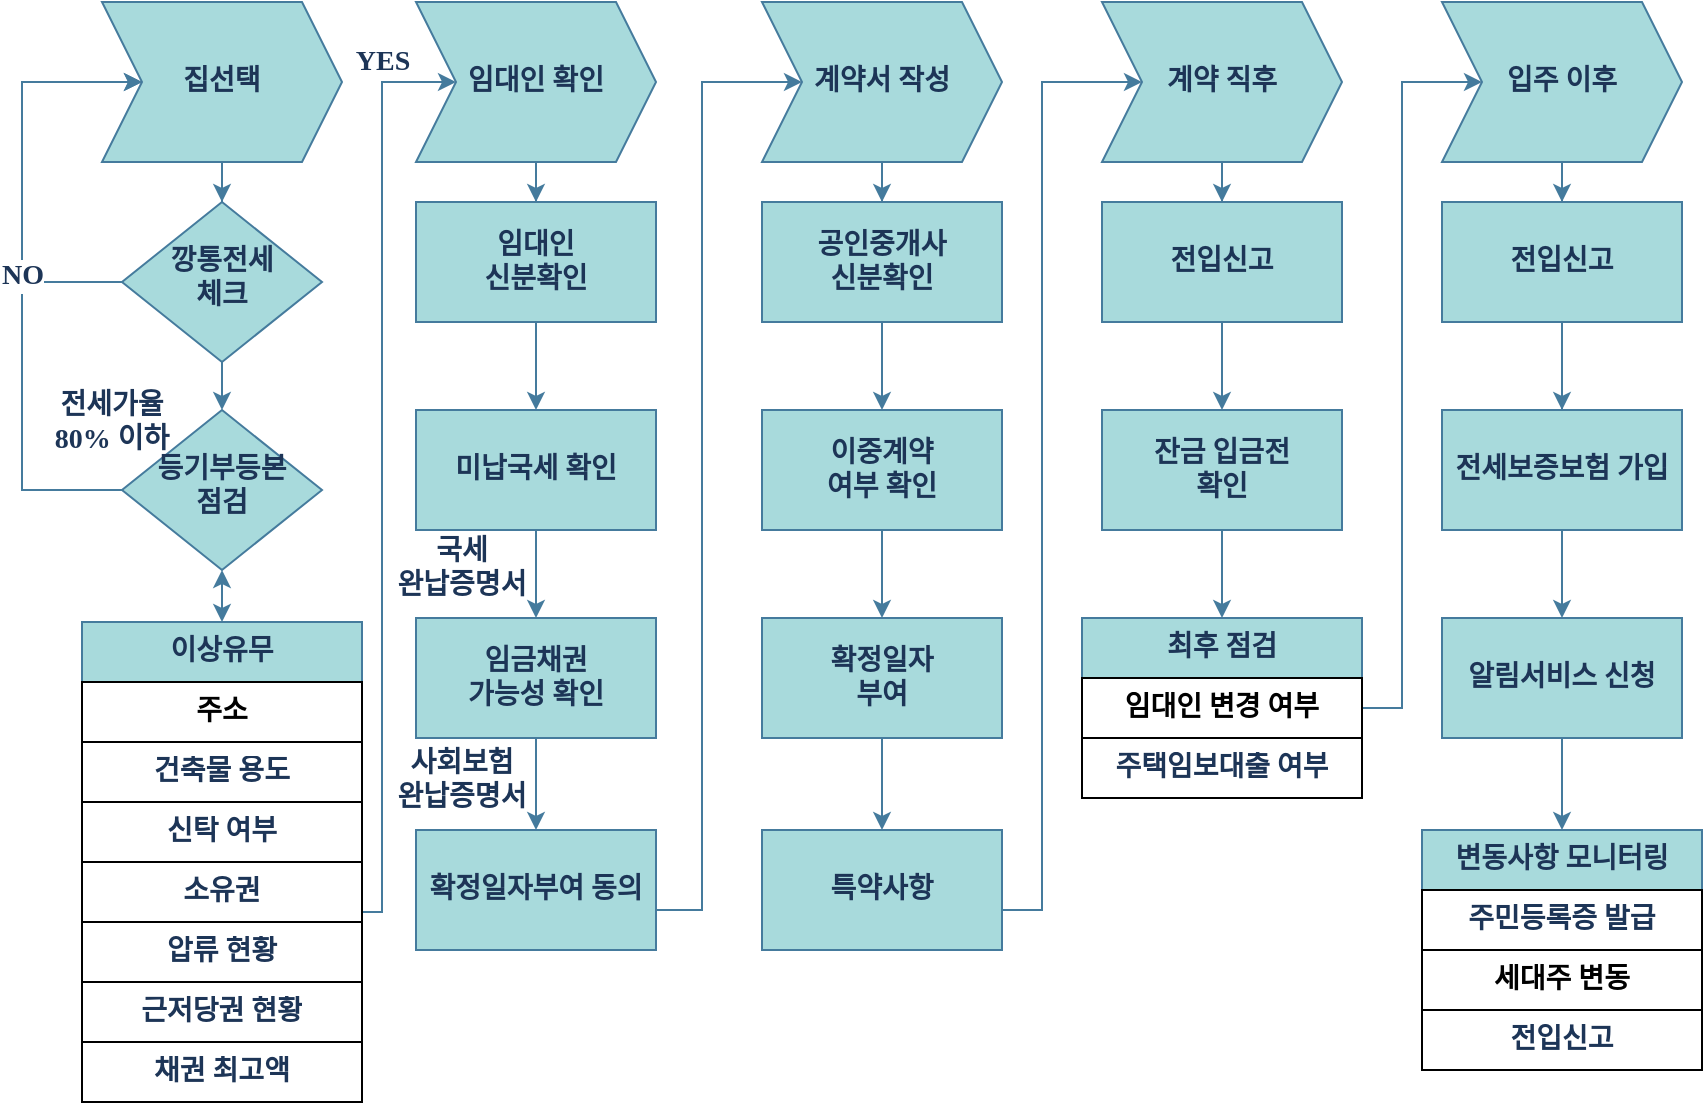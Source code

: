 <mxfile version="21.2.9" type="github">
  <diagram id="C5RBs43oDa-KdzZeNtuy" name="Page-1">
    <mxGraphModel dx="3582" dy="937" grid="1" gridSize="10" guides="1" tooltips="1" connect="1" arrows="1" fold="1" page="1" pageScale="1" pageWidth="827" pageHeight="1169" math="0" shadow="0">
      <root>
        <mxCell id="WIyWlLk6GJQsqaUBKTNV-0" />
        <mxCell id="WIyWlLk6GJQsqaUBKTNV-1" parent="WIyWlLk6GJQsqaUBKTNV-0" />
        <mxCell id="WIyWlLk6GJQsqaUBKTNV-6" value="등기부등본&lt;br&gt;점검" style="rhombus;whiteSpace=wrap;html=1;shadow=0;fontFamily=Gowun Dodum;fontSize=14;align=center;strokeWidth=1;spacing=6;spacingTop=-4;labelBackgroundColor=none;fillColor=#A8DADC;strokeColor=#457B9D;fontColor=#1D3557;fontSource=https%3A%2F%2Ffonts.googleapis.com%2Fcss%3Ffamily%3DGowun%2BDodum;fontStyle=1" parent="WIyWlLk6GJQsqaUBKTNV-1" vertex="1">
          <mxGeometry x="-1320" y="254" width="100" height="80" as="geometry" />
        </mxCell>
        <mxCell id="17zZlKTiA2-mZlrKa-Hx-200" value="YES" style="edgeStyle=orthogonalEdgeStyle;rounded=0;orthogonalLoop=1;jettySize=auto;html=1;entryX=0;entryY=0.5;entryDx=0;entryDy=0;strokeColor=#457B9D;fontFamily=Gowun Dodum;fontSource=https%3A%2F%2Ffonts.googleapis.com%2Fcss%3Ffamily%3DGowun%2BDodum;fontSize=14;fontColor=#1D3557;fillColor=#A8DADC;fontStyle=1" edge="1" parent="WIyWlLk6GJQsqaUBKTNV-1" source="17zZlKTiA2-mZlrKa-Hx-35" target="17zZlKTiA2-mZlrKa-Hx-164">
          <mxGeometry x="0.84" y="10" relative="1" as="geometry">
            <Array as="points">
              <mxPoint x="-1190" y="505" />
              <mxPoint x="-1190" y="90" />
            </Array>
            <mxPoint as="offset" />
          </mxGeometry>
        </mxCell>
        <mxCell id="17zZlKTiA2-mZlrKa-Hx-35" value="이상유무" style="swimlane;fontStyle=1;childLayout=stackLayout;horizontal=1;startSize=30;horizontalStack=0;resizeParent=1;resizeParentMax=0;resizeLast=0;collapsible=1;marginBottom=0;whiteSpace=wrap;html=1;labelBackgroundColor=none;fillColor=#A8DADC;strokeColor=#457B9D;fontColor=#1D3557;fontFamily=Gowun Dodum;fontSource=https%3A%2F%2Ffonts.googleapis.com%2Fcss%3Ffamily%3DGowun%2BDodum;fontSize=14;align=center;" vertex="1" parent="WIyWlLk6GJQsqaUBKTNV-1">
          <mxGeometry x="-1340" y="360" width="140" height="240" as="geometry">
            <mxRectangle x="40" y="340" width="60" height="30" as="alternateBounds" />
          </mxGeometry>
        </mxCell>
        <mxCell id="17zZlKTiA2-mZlrKa-Hx-36" value="주소" style="text;align=center;verticalAlign=middle;spacingLeft=4;spacingRight=4;overflow=hidden;points=[[0,0.5],[1,0.5]];portConstraint=eastwest;rotatable=0;whiteSpace=wrap;html=1;labelBackgroundColor=none;fontFamily=Gowun Dodum;fontSource=https%3A%2F%2Ffonts.googleapis.com%2Fcss%3Ffamily%3DGowun%2BDodum;fontSize=14;fontStyle=1;strokeColor=default;" vertex="1" parent="17zZlKTiA2-mZlrKa-Hx-35">
          <mxGeometry y="30" width="140" height="30" as="geometry" />
        </mxCell>
        <mxCell id="17zZlKTiA2-mZlrKa-Hx-37" value="건축물 용도" style="text;strokeColor=default;fillColor=none;align=center;verticalAlign=middle;spacingLeft=4;spacingRight=4;overflow=hidden;points=[[0,0.5],[1,0.5]];portConstraint=eastwest;rotatable=0;whiteSpace=wrap;html=1;labelBackgroundColor=none;fontColor=#1D3557;fontFamily=Gowun Dodum;fontSource=https%3A%2F%2Ffonts.googleapis.com%2Fcss%3Ffamily%3DGowun%2BDodum;fontSize=14;fontStyle=1" vertex="1" parent="17zZlKTiA2-mZlrKa-Hx-35">
          <mxGeometry y="60" width="140" height="30" as="geometry" />
        </mxCell>
        <mxCell id="17zZlKTiA2-mZlrKa-Hx-124" value="신탁 여부" style="text;strokeColor=default;fillColor=none;align=center;verticalAlign=middle;spacingLeft=4;spacingRight=4;overflow=hidden;points=[[0,0.5],[1,0.5]];portConstraint=eastwest;rotatable=0;whiteSpace=wrap;html=1;labelBackgroundColor=none;fontColor=#1D3557;fontFamily=Gowun Dodum;fontSource=https%3A%2F%2Ffonts.googleapis.com%2Fcss%3Ffamily%3DGowun%2BDodum;fontSize=14;fontStyle=1" vertex="1" parent="17zZlKTiA2-mZlrKa-Hx-35">
          <mxGeometry y="90" width="140" height="30" as="geometry" />
        </mxCell>
        <mxCell id="17zZlKTiA2-mZlrKa-Hx-38" value="소유권" style="text;strokeColor=default;fillColor=none;align=center;verticalAlign=middle;spacingLeft=4;spacingRight=4;overflow=hidden;points=[[0,0.5],[1,0.5]];portConstraint=eastwest;rotatable=0;whiteSpace=wrap;html=1;labelBackgroundColor=none;fontColor=#1D3557;fontFamily=Gowun Dodum;fontSource=https%3A%2F%2Ffonts.googleapis.com%2Fcss%3Ffamily%3DGowun%2BDodum;fontSize=14;fontStyle=1" vertex="1" parent="17zZlKTiA2-mZlrKa-Hx-35">
          <mxGeometry y="120" width="140" height="30" as="geometry" />
        </mxCell>
        <mxCell id="17zZlKTiA2-mZlrKa-Hx-60" value="압류 현황" style="text;strokeColor=default;fillColor=none;align=center;verticalAlign=middle;spacingLeft=4;spacingRight=4;overflow=hidden;points=[[0,0.5],[1,0.5]];portConstraint=eastwest;rotatable=0;whiteSpace=wrap;html=1;labelBackgroundColor=none;fontColor=#1D3557;fontFamily=Gowun Dodum;fontSource=https%3A%2F%2Ffonts.googleapis.com%2Fcss%3Ffamily%3DGowun%2BDodum;fontSize=14;fontStyle=1" vertex="1" parent="17zZlKTiA2-mZlrKa-Hx-35">
          <mxGeometry y="150" width="140" height="30" as="geometry" />
        </mxCell>
        <mxCell id="17zZlKTiA2-mZlrKa-Hx-61" value="근저당권 현황" style="text;strokeColor=default;fillColor=none;align=center;verticalAlign=middle;spacingLeft=4;spacingRight=4;overflow=hidden;points=[[0,0.5],[1,0.5]];portConstraint=eastwest;rotatable=0;whiteSpace=wrap;html=1;labelBackgroundColor=none;fontColor=#1D3557;fontFamily=Gowun Dodum;fontSource=https%3A%2F%2Ffonts.googleapis.com%2Fcss%3Ffamily%3DGowun%2BDodum;fontSize=14;fontStyle=1" vertex="1" parent="17zZlKTiA2-mZlrKa-Hx-35">
          <mxGeometry y="180" width="140" height="30" as="geometry" />
        </mxCell>
        <mxCell id="17zZlKTiA2-mZlrKa-Hx-62" value="채권 최고액" style="text;strokeColor=default;fillColor=none;align=center;verticalAlign=middle;spacingLeft=4;spacingRight=4;overflow=hidden;points=[[0,0.5],[1,0.5]];portConstraint=eastwest;rotatable=0;whiteSpace=wrap;html=1;labelBackgroundColor=none;fontColor=#1D3557;fontFamily=Gowun Dodum;fontSource=https%3A%2F%2Ffonts.googleapis.com%2Fcss%3Ffamily%3DGowun%2BDodum;fontSize=14;fontStyle=1" vertex="1" parent="17zZlKTiA2-mZlrKa-Hx-35">
          <mxGeometry y="210" width="140" height="30" as="geometry" />
        </mxCell>
        <mxCell id="17zZlKTiA2-mZlrKa-Hx-77" value="" style="endArrow=classic;startArrow=classic;html=1;rounded=0;strokeColor=#457B9D;fontFamily=Gowun Dodum;fontSource=https%3A%2F%2Ffonts.googleapis.com%2Fcss%3Ffamily%3DGowun%2BDodum;fontSize=14;fontColor=#1D3557;fillColor=#A8DADC;entryX=0.5;entryY=1;entryDx=0;entryDy=0;exitX=0.5;exitY=0;exitDx=0;exitDy=0;" edge="1" parent="WIyWlLk6GJQsqaUBKTNV-1" source="17zZlKTiA2-mZlrKa-Hx-35" target="WIyWlLk6GJQsqaUBKTNV-6">
          <mxGeometry width="50" height="50" relative="1" as="geometry">
            <mxPoint x="-1390" y="340" as="sourcePoint" />
            <mxPoint x="-1340" y="290" as="targetPoint" />
          </mxGeometry>
        </mxCell>
        <mxCell id="17zZlKTiA2-mZlrKa-Hx-80" value="전세가율 80% 이하" style="text;html=1;strokeColor=none;fillColor=none;align=center;verticalAlign=middle;whiteSpace=wrap;rounded=0;fontSize=14;fontFamily=Gowun Dodum;fontColor=#1D3557;fontStyle=1" vertex="1" parent="WIyWlLk6GJQsqaUBKTNV-1">
          <mxGeometry x="-1360" y="245" width="70" height="30" as="geometry" />
        </mxCell>
        <mxCell id="17zZlKTiA2-mZlrKa-Hx-199" style="edgeStyle=orthogonalEdgeStyle;rounded=0;orthogonalLoop=1;jettySize=auto;html=1;entryX=0;entryY=0.5;entryDx=0;entryDy=0;strokeColor=#457B9D;fontFamily=Gowun Dodum;fontSource=https%3A%2F%2Ffonts.googleapis.com%2Fcss%3Ffamily%3DGowun%2BDodum;fontSize=14;fontColor=#1D3557;fillColor=#A8DADC;" edge="1" parent="WIyWlLk6GJQsqaUBKTNV-1" source="17zZlKTiA2-mZlrKa-Hx-92" target="17zZlKTiA2-mZlrKa-Hx-165">
          <mxGeometry relative="1" as="geometry">
            <Array as="points">
              <mxPoint x="-1030" y="504" />
              <mxPoint x="-1030" y="90" />
            </Array>
          </mxGeometry>
        </mxCell>
        <mxCell id="17zZlKTiA2-mZlrKa-Hx-92" value="&lt;b&gt;확정일자부여 동의&lt;br&gt;&lt;/b&gt;" style="rounded=0;whiteSpace=wrap;html=1;shadow=0;labelBackgroundColor=none;strokeColor=#457B9D;strokeWidth=1;fontFamily=Gowun Dodum;fontSource=https%3A%2F%2Ffonts.googleapis.com%2Fcss%3Ffamily%3DGowun%2BDodum;fontSize=14;fontColor=#1D3557;fillColor=#A8DADC;" vertex="1" parent="WIyWlLk6GJQsqaUBKTNV-1">
          <mxGeometry x="-1173" y="464" width="120" height="60" as="geometry" />
        </mxCell>
        <mxCell id="17zZlKTiA2-mZlrKa-Hx-101" value="국세&lt;br&gt;완납증명서" style="text;html=1;strokeColor=none;fillColor=none;align=center;verticalAlign=middle;whiteSpace=wrap;rounded=0;fontSize=14;fontFamily=Gowun Dodum;fontColor=#1D3557;fontStyle=1" vertex="1" parent="WIyWlLk6GJQsqaUBKTNV-1">
          <mxGeometry x="-1185" y="318" width="70" height="30" as="geometry" />
        </mxCell>
        <mxCell id="17zZlKTiA2-mZlrKa-Hx-102" value="사회보험&lt;br&gt;완납증명서" style="text;html=1;strokeColor=none;fillColor=none;align=center;verticalAlign=middle;whiteSpace=wrap;rounded=0;fontSize=14;fontFamily=Gowun Dodum;fontColor=#1D3557;fontStyle=1" vertex="1" parent="WIyWlLk6GJQsqaUBKTNV-1">
          <mxGeometry x="-1185" y="424" width="70" height="30" as="geometry" />
        </mxCell>
        <mxCell id="17zZlKTiA2-mZlrKa-Hx-202" style="edgeStyle=orthogonalEdgeStyle;rounded=0;orthogonalLoop=1;jettySize=auto;html=1;entryX=0;entryY=0.5;entryDx=0;entryDy=0;strokeColor=#457B9D;fontFamily=Gowun Dodum;fontSource=https%3A%2F%2Ffonts.googleapis.com%2Fcss%3Ffamily%3DGowun%2BDodum;fontSize=14;fontColor=#1D3557;fillColor=#A8DADC;" edge="1" parent="WIyWlLk6GJQsqaUBKTNV-1" source="17zZlKTiA2-mZlrKa-Hx-76" target="17zZlKTiA2-mZlrKa-Hx-168">
          <mxGeometry relative="1" as="geometry">
            <Array as="points">
              <mxPoint x="-1370" y="190" />
              <mxPoint x="-1370" y="90" />
            </Array>
          </mxGeometry>
        </mxCell>
        <mxCell id="17zZlKTiA2-mZlrKa-Hx-203" style="edgeStyle=orthogonalEdgeStyle;rounded=0;orthogonalLoop=1;jettySize=auto;html=1;entryX=0.5;entryY=0;entryDx=0;entryDy=0;strokeColor=#457B9D;fontFamily=Gowun Dodum;fontSource=https%3A%2F%2Ffonts.googleapis.com%2Fcss%3Ffamily%3DGowun%2BDodum;fontSize=14;fontColor=#1D3557;fillColor=#A8DADC;" edge="1" parent="WIyWlLk6GJQsqaUBKTNV-1" source="17zZlKTiA2-mZlrKa-Hx-76" target="WIyWlLk6GJQsqaUBKTNV-6">
          <mxGeometry relative="1" as="geometry" />
        </mxCell>
        <mxCell id="17zZlKTiA2-mZlrKa-Hx-76" value="깡통전세&lt;br&gt;체크" style="rhombus;whiteSpace=wrap;html=1;shadow=0;fontFamily=Gowun Dodum;fontSize=14;align=center;strokeWidth=1;spacing=6;spacingTop=-4;labelBackgroundColor=none;fillColor=#A8DADC;strokeColor=#457B9D;fontColor=#1D3557;fontSource=https%3A%2F%2Ffonts.googleapis.com%2Fcss%3Ffamily%3DGowun%2BDodum;fontStyle=1" vertex="1" parent="WIyWlLk6GJQsqaUBKTNV-1">
          <mxGeometry x="-1320" y="150" width="100" height="80" as="geometry" />
        </mxCell>
        <mxCell id="17zZlKTiA2-mZlrKa-Hx-197" style="edgeStyle=orthogonalEdgeStyle;rounded=0;orthogonalLoop=1;jettySize=auto;html=1;entryX=0;entryY=0.5;entryDx=0;entryDy=0;strokeColor=#457B9D;fontFamily=Gowun Dodum;fontSource=https%3A%2F%2Ffonts.googleapis.com%2Fcss%3Ffamily%3DGowun%2BDodum;fontSize=14;fontColor=#1D3557;fillColor=#A8DADC;exitX=1;exitY=0.5;exitDx=0;exitDy=0;" edge="1" parent="WIyWlLk6GJQsqaUBKTNV-1" source="17zZlKTiA2-mZlrKa-Hx-126" target="17zZlKTiA2-mZlrKa-Hx-167">
          <mxGeometry relative="1" as="geometry">
            <mxPoint x="-690" y="379" as="sourcePoint" />
            <Array as="points">
              <mxPoint x="-680" y="403" />
              <mxPoint x="-680" y="90" />
            </Array>
          </mxGeometry>
        </mxCell>
        <mxCell id="17zZlKTiA2-mZlrKa-Hx-125" value="최후 점검" style="swimlane;fontStyle=1;childLayout=stackLayout;horizontal=1;startSize=30;horizontalStack=0;resizeParent=1;resizeParentMax=0;resizeLast=0;collapsible=1;marginBottom=0;whiteSpace=wrap;html=1;labelBackgroundColor=none;fillColor=#A8DADC;strokeColor=#457B9D;fontColor=#1D3557;fontFamily=Gowun Dodum;fontSource=https%3A%2F%2Ffonts.googleapis.com%2Fcss%3Ffamily%3DGowun%2BDodum;fontSize=14;align=center;" vertex="1" parent="WIyWlLk6GJQsqaUBKTNV-1">
          <mxGeometry x="-840" y="358" width="140" height="90" as="geometry">
            <mxRectangle x="40" y="340" width="60" height="30" as="alternateBounds" />
          </mxGeometry>
        </mxCell>
        <mxCell id="17zZlKTiA2-mZlrKa-Hx-126" value="임대인 변경 여부" style="text;align=center;verticalAlign=middle;spacingLeft=4;spacingRight=4;overflow=hidden;points=[[0,0.5],[1,0.5]];portConstraint=eastwest;rotatable=0;whiteSpace=wrap;html=1;labelBackgroundColor=none;fontFamily=Gowun Dodum;fontSource=https%3A%2F%2Ffonts.googleapis.com%2Fcss%3Ffamily%3DGowun%2BDodum;fontSize=14;fontStyle=1;strokeColor=default;" vertex="1" parent="17zZlKTiA2-mZlrKa-Hx-125">
          <mxGeometry y="30" width="140" height="30" as="geometry" />
        </mxCell>
        <mxCell id="17zZlKTiA2-mZlrKa-Hx-127" value="주택임보대출 여부" style="text;strokeColor=default;fillColor=none;align=center;verticalAlign=middle;spacingLeft=4;spacingRight=4;overflow=hidden;points=[[0,0.5],[1,0.5]];portConstraint=eastwest;rotatable=0;whiteSpace=wrap;html=1;labelBackgroundColor=none;fontColor=#1D3557;fontFamily=Gowun Dodum;fontSource=https%3A%2F%2Ffonts.googleapis.com%2Fcss%3Ffamily%3DGowun%2BDodum;fontSize=14;fontStyle=1" vertex="1" parent="17zZlKTiA2-mZlrKa-Hx-125">
          <mxGeometry y="60" width="140" height="30" as="geometry" />
        </mxCell>
        <mxCell id="17zZlKTiA2-mZlrKa-Hx-195" style="edgeStyle=orthogonalEdgeStyle;rounded=0;orthogonalLoop=1;jettySize=auto;html=1;entryX=0.5;entryY=0;entryDx=0;entryDy=0;strokeColor=#457B9D;fontFamily=Gowun Dodum;fontSource=https%3A%2F%2Ffonts.googleapis.com%2Fcss%3Ffamily%3DGowun%2BDodum;fontSize=14;fontColor=#1D3557;fillColor=#A8DADC;" edge="1" parent="WIyWlLk6GJQsqaUBKTNV-1">
          <mxGeometry relative="1" as="geometry">
            <mxPoint x="-600" y="220" as="sourcePoint" />
            <mxPoint x="-600" y="275" as="targetPoint" />
          </mxGeometry>
        </mxCell>
        <mxCell id="17zZlKTiA2-mZlrKa-Hx-196" value="" style="edgeStyle=orthogonalEdgeStyle;rounded=0;orthogonalLoop=1;jettySize=auto;html=1;strokeColor=#457B9D;fontFamily=Gowun Dodum;fontSource=https%3A%2F%2Ffonts.googleapis.com%2Fcss%3Ffamily%3DGowun%2BDodum;fontSize=14;fontColor=#1D3557;fillColor=#A8DADC;" edge="1" parent="WIyWlLk6GJQsqaUBKTNV-1" source="17zZlKTiA2-mZlrKa-Hx-149" target="17zZlKTiA2-mZlrKa-Hx-150">
          <mxGeometry relative="1" as="geometry" />
        </mxCell>
        <mxCell id="17zZlKTiA2-mZlrKa-Hx-149" value="&lt;b&gt;전입신고&lt;/b&gt;" style="rounded=0;whiteSpace=wrap;html=1;shadow=0;labelBackgroundColor=none;strokeColor=#457B9D;strokeWidth=1;fontFamily=Gowun Dodum;fontSource=https%3A%2F%2Ffonts.googleapis.com%2Fcss%3Ffamily%3DGowun%2BDodum;fontSize=14;fontColor=#1D3557;fillColor=#A8DADC;" vertex="1" parent="WIyWlLk6GJQsqaUBKTNV-1">
          <mxGeometry x="-660" y="150" width="120" height="60" as="geometry" />
        </mxCell>
        <mxCell id="17zZlKTiA2-mZlrKa-Hx-193" value="" style="edgeStyle=orthogonalEdgeStyle;rounded=0;orthogonalLoop=1;jettySize=auto;html=1;strokeColor=#457B9D;fontFamily=Gowun Dodum;fontSource=https%3A%2F%2Ffonts.googleapis.com%2Fcss%3Ffamily%3DGowun%2BDodum;fontSize=14;fontColor=#1D3557;fillColor=#A8DADC;" edge="1" parent="WIyWlLk6GJQsqaUBKTNV-1" source="17zZlKTiA2-mZlrKa-Hx-150" target="17zZlKTiA2-mZlrKa-Hx-157">
          <mxGeometry relative="1" as="geometry" />
        </mxCell>
        <mxCell id="17zZlKTiA2-mZlrKa-Hx-150" value="&lt;b&gt;전세보증보험 가입&lt;/b&gt;" style="rounded=0;whiteSpace=wrap;html=1;shadow=0;labelBackgroundColor=none;strokeColor=#457B9D;strokeWidth=1;fontFamily=Gowun Dodum;fontSource=https%3A%2F%2Ffonts.googleapis.com%2Fcss%3Ffamily%3DGowun%2BDodum;fontSize=14;fontColor=#1D3557;fillColor=#A8DADC;" vertex="1" parent="WIyWlLk6GJQsqaUBKTNV-1">
          <mxGeometry x="-660" y="254" width="120" height="60" as="geometry" />
        </mxCell>
        <mxCell id="17zZlKTiA2-mZlrKa-Hx-154" value="변동사항 모니터링" style="swimlane;fontStyle=1;childLayout=stackLayout;horizontal=1;startSize=30;horizontalStack=0;resizeParent=1;resizeParentMax=0;resizeLast=0;collapsible=1;marginBottom=0;whiteSpace=wrap;html=1;labelBackgroundColor=none;fillColor=#A8DADC;strokeColor=#457B9D;fontColor=#1D3557;fontFamily=Gowun Dodum;fontSource=https%3A%2F%2Ffonts.googleapis.com%2Fcss%3Ffamily%3DGowun%2BDodum;fontSize=14;align=center;" vertex="1" parent="WIyWlLk6GJQsqaUBKTNV-1">
          <mxGeometry x="-670" y="464" width="140" height="120" as="geometry">
            <mxRectangle x="40" y="340" width="60" height="30" as="alternateBounds" />
          </mxGeometry>
        </mxCell>
        <mxCell id="17zZlKTiA2-mZlrKa-Hx-156" value="주민등록증 발급" style="text;strokeColor=default;fillColor=none;align=center;verticalAlign=middle;spacingLeft=4;spacingRight=4;overflow=hidden;points=[[0,0.5],[1,0.5]];portConstraint=eastwest;rotatable=0;whiteSpace=wrap;html=1;labelBackgroundColor=none;fontColor=#1D3557;fontFamily=Gowun Dodum;fontSource=https%3A%2F%2Ffonts.googleapis.com%2Fcss%3Ffamily%3DGowun%2BDodum;fontSize=14;fontStyle=1" vertex="1" parent="17zZlKTiA2-mZlrKa-Hx-154">
          <mxGeometry y="30" width="140" height="30" as="geometry" />
        </mxCell>
        <mxCell id="17zZlKTiA2-mZlrKa-Hx-155" value="세대주 변동" style="text;align=center;verticalAlign=middle;spacingLeft=4;spacingRight=4;overflow=hidden;points=[[0,0.5],[1,0.5]];portConstraint=eastwest;rotatable=0;whiteSpace=wrap;html=1;labelBackgroundColor=none;fontFamily=Gowun Dodum;fontSource=https%3A%2F%2Ffonts.googleapis.com%2Fcss%3Ffamily%3DGowun%2BDodum;fontSize=14;fontStyle=1;strokeColor=default;" vertex="1" parent="17zZlKTiA2-mZlrKa-Hx-154">
          <mxGeometry y="60" width="140" height="30" as="geometry" />
        </mxCell>
        <mxCell id="17zZlKTiA2-mZlrKa-Hx-160" value="전입신고" style="text;strokeColor=default;fillColor=none;align=center;verticalAlign=middle;spacingLeft=4;spacingRight=4;overflow=hidden;points=[[0,0.5],[1,0.5]];portConstraint=eastwest;rotatable=0;whiteSpace=wrap;html=1;labelBackgroundColor=none;fontColor=#1D3557;fontFamily=Gowun Dodum;fontSource=https%3A%2F%2Ffonts.googleapis.com%2Fcss%3Ffamily%3DGowun%2BDodum;fontSize=14;fontStyle=1" vertex="1" parent="17zZlKTiA2-mZlrKa-Hx-154">
          <mxGeometry y="90" width="140" height="30" as="geometry" />
        </mxCell>
        <mxCell id="17zZlKTiA2-mZlrKa-Hx-159" style="edgeStyle=orthogonalEdgeStyle;rounded=0;orthogonalLoop=1;jettySize=auto;html=1;entryX=0.5;entryY=0;entryDx=0;entryDy=0;strokeColor=#457B9D;fontFamily=Gowun Dodum;fontSource=https%3A%2F%2Ffonts.googleapis.com%2Fcss%3Ffamily%3DGowun%2BDodum;fontSize=14;fontColor=#1D3557;fillColor=#A8DADC;" edge="1" parent="WIyWlLk6GJQsqaUBKTNV-1" source="17zZlKTiA2-mZlrKa-Hx-157" target="17zZlKTiA2-mZlrKa-Hx-154">
          <mxGeometry relative="1" as="geometry" />
        </mxCell>
        <mxCell id="17zZlKTiA2-mZlrKa-Hx-157" value="&lt;b&gt;알림서비스 신청&lt;/b&gt;" style="rounded=0;whiteSpace=wrap;html=1;shadow=0;labelBackgroundColor=none;strokeColor=#457B9D;strokeWidth=1;fontFamily=Gowun Dodum;fontSource=https%3A%2F%2Ffonts.googleapis.com%2Fcss%3Ffamily%3DGowun%2BDodum;fontSize=14;fontColor=#1D3557;fillColor=#A8DADC;" vertex="1" parent="WIyWlLk6GJQsqaUBKTNV-1">
          <mxGeometry x="-660" y="358" width="120" height="60" as="geometry" />
        </mxCell>
        <mxCell id="17zZlKTiA2-mZlrKa-Hx-182" style="edgeStyle=orthogonalEdgeStyle;rounded=0;orthogonalLoop=1;jettySize=auto;html=1;entryX=0.5;entryY=0;entryDx=0;entryDy=0;strokeColor=#457B9D;fontFamily=Gowun Dodum;fontSource=https%3A%2F%2Ffonts.googleapis.com%2Fcss%3Ffamily%3DGowun%2BDodum;fontSize=14;fontColor=#1D3557;fillColor=#A8DADC;" edge="1" parent="WIyWlLk6GJQsqaUBKTNV-1" source="17zZlKTiA2-mZlrKa-Hx-164" target="17zZlKTiA2-mZlrKa-Hx-176">
          <mxGeometry relative="1" as="geometry" />
        </mxCell>
        <mxCell id="17zZlKTiA2-mZlrKa-Hx-164" value="&lt;b&gt;임대인 확인&lt;/b&gt;" style="shape=step;perimeter=stepPerimeter;whiteSpace=wrap;html=1;fixedSize=1;shadow=0;labelBackgroundColor=none;strokeColor=#457B9D;strokeWidth=1;fontFamily=Gowun Dodum;fontSource=https%3A%2F%2Ffonts.googleapis.com%2Fcss%3Ffamily%3DGowun%2BDodum;fontSize=14;fontColor=#1D3557;fillColor=#A8DADC;" vertex="1" parent="WIyWlLk6GJQsqaUBKTNV-1">
          <mxGeometry x="-1173" y="50" width="120" height="80" as="geometry" />
        </mxCell>
        <mxCell id="17zZlKTiA2-mZlrKa-Hx-189" style="edgeStyle=orthogonalEdgeStyle;rounded=0;orthogonalLoop=1;jettySize=auto;html=1;strokeColor=#457B9D;fontFamily=Gowun Dodum;fontSource=https%3A%2F%2Ffonts.googleapis.com%2Fcss%3Ffamily%3DGowun%2BDodum;fontSize=14;fontColor=#1D3557;fillColor=#A8DADC;" edge="1" parent="WIyWlLk6GJQsqaUBKTNV-1" source="17zZlKTiA2-mZlrKa-Hx-165" target="17zZlKTiA2-mZlrKa-Hx-177">
          <mxGeometry relative="1" as="geometry" />
        </mxCell>
        <mxCell id="17zZlKTiA2-mZlrKa-Hx-165" value="&lt;b&gt;계약서 작성&lt;/b&gt;" style="shape=step;perimeter=stepPerimeter;whiteSpace=wrap;html=1;fixedSize=1;shadow=0;labelBackgroundColor=none;strokeColor=#457B9D;strokeWidth=1;fontFamily=Gowun Dodum;fontSource=https%3A%2F%2Ffonts.googleapis.com%2Fcss%3Ffamily%3DGowun%2BDodum;fontSize=14;fontColor=#1D3557;fillColor=#A8DADC;" vertex="1" parent="WIyWlLk6GJQsqaUBKTNV-1">
          <mxGeometry x="-1000" y="50" width="120" height="80" as="geometry" />
        </mxCell>
        <mxCell id="17zZlKTiA2-mZlrKa-Hx-186" style="edgeStyle=orthogonalEdgeStyle;rounded=0;orthogonalLoop=1;jettySize=auto;html=1;entryX=0.5;entryY=0;entryDx=0;entryDy=0;strokeColor=#457B9D;fontFamily=Gowun Dodum;fontSource=https%3A%2F%2Ffonts.googleapis.com%2Fcss%3Ffamily%3DGowun%2BDodum;fontSize=14;fontColor=#1D3557;fillColor=#A8DADC;" edge="1" parent="WIyWlLk6GJQsqaUBKTNV-1" source="17zZlKTiA2-mZlrKa-Hx-166" target="17zZlKTiA2-mZlrKa-Hx-171">
          <mxGeometry relative="1" as="geometry" />
        </mxCell>
        <mxCell id="17zZlKTiA2-mZlrKa-Hx-166" value="&lt;b&gt;계약 직후&lt;/b&gt;" style="shape=step;perimeter=stepPerimeter;whiteSpace=wrap;html=1;fixedSize=1;shadow=0;labelBackgroundColor=none;strokeColor=#457B9D;strokeWidth=1;fontFamily=Gowun Dodum;fontSource=https%3A%2F%2Ffonts.googleapis.com%2Fcss%3Ffamily%3DGowun%2BDodum;fontSize=14;fontColor=#1D3557;fillColor=#A8DADC;" vertex="1" parent="WIyWlLk6GJQsqaUBKTNV-1">
          <mxGeometry x="-830" y="50" width="120" height="80" as="geometry" />
        </mxCell>
        <mxCell id="17zZlKTiA2-mZlrKa-Hx-194" style="edgeStyle=orthogonalEdgeStyle;rounded=0;orthogonalLoop=1;jettySize=auto;html=1;entryX=0.5;entryY=0;entryDx=0;entryDy=0;strokeColor=#457B9D;fontFamily=Gowun Dodum;fontSource=https%3A%2F%2Ffonts.googleapis.com%2Fcss%3Ffamily%3DGowun%2BDodum;fontSize=14;fontColor=#1D3557;fillColor=#A8DADC;" edge="1" parent="WIyWlLk6GJQsqaUBKTNV-1" source="17zZlKTiA2-mZlrKa-Hx-167" target="17zZlKTiA2-mZlrKa-Hx-149">
          <mxGeometry relative="1" as="geometry" />
        </mxCell>
        <mxCell id="17zZlKTiA2-mZlrKa-Hx-167" value="&lt;b&gt;입주 이후&lt;/b&gt;" style="shape=step;perimeter=stepPerimeter;whiteSpace=wrap;html=1;fixedSize=1;shadow=0;labelBackgroundColor=none;strokeColor=#457B9D;strokeWidth=1;fontFamily=Gowun Dodum;fontSource=https%3A%2F%2Ffonts.googleapis.com%2Fcss%3Ffamily%3DGowun%2BDodum;fontSize=14;fontColor=#1D3557;fillColor=#A8DADC;" vertex="1" parent="WIyWlLk6GJQsqaUBKTNV-1">
          <mxGeometry x="-660" y="50" width="120" height="80" as="geometry" />
        </mxCell>
        <mxCell id="17zZlKTiA2-mZlrKa-Hx-180" value="" style="edgeStyle=orthogonalEdgeStyle;rounded=0;orthogonalLoop=1;jettySize=auto;html=1;entryX=0.5;entryY=0;entryDx=0;entryDy=0;strokeColor=#457B9D;fontFamily=Gowun Dodum;fontSource=https%3A%2F%2Ffonts.googleapis.com%2Fcss%3Ffamily%3DGowun%2BDodum;fontSize=14;fontColor=#1D3557;fillColor=#A8DADC;" edge="1" parent="WIyWlLk6GJQsqaUBKTNV-1" source="17zZlKTiA2-mZlrKa-Hx-168" target="17zZlKTiA2-mZlrKa-Hx-76">
          <mxGeometry y="20" relative="1" as="geometry">
            <mxPoint as="offset" />
          </mxGeometry>
        </mxCell>
        <mxCell id="17zZlKTiA2-mZlrKa-Hx-168" value="&lt;b&gt;집선택&lt;/b&gt;" style="shape=step;perimeter=stepPerimeter;whiteSpace=wrap;html=1;fixedSize=1;shadow=0;labelBackgroundColor=none;strokeColor=#457B9D;strokeWidth=1;fontFamily=Gowun Dodum;fontSource=https%3A%2F%2Ffonts.googleapis.com%2Fcss%3Ffamily%3DGowun%2BDodum;fontSize=14;fontColor=#1D3557;fillColor=#A8DADC;" vertex="1" parent="WIyWlLk6GJQsqaUBKTNV-1">
          <mxGeometry x="-1330" y="50" width="120" height="80" as="geometry" />
        </mxCell>
        <mxCell id="17zZlKTiA2-mZlrKa-Hx-191" style="edgeStyle=orthogonalEdgeStyle;rounded=0;orthogonalLoop=1;jettySize=auto;html=1;entryX=0.5;entryY=0;entryDx=0;entryDy=0;strokeColor=#457B9D;fontFamily=Gowun Dodum;fontSource=https%3A%2F%2Ffonts.googleapis.com%2Fcss%3Ffamily%3DGowun%2BDodum;fontSize=14;fontColor=#1D3557;fillColor=#A8DADC;" edge="1" parent="WIyWlLk6GJQsqaUBKTNV-1" source="17zZlKTiA2-mZlrKa-Hx-169" target="17zZlKTiA2-mZlrKa-Hx-172">
          <mxGeometry relative="1" as="geometry" />
        </mxCell>
        <mxCell id="17zZlKTiA2-mZlrKa-Hx-169" value="&lt;b&gt;이중계약&lt;br&gt;여부 확인&lt;br&gt;&lt;/b&gt;" style="rounded=0;whiteSpace=wrap;html=1;shadow=0;labelBackgroundColor=none;strokeColor=#457B9D;strokeWidth=1;fontFamily=Gowun Dodum;fontSource=https%3A%2F%2Ffonts.googleapis.com%2Fcss%3Ffamily%3DGowun%2BDodum;fontSize=14;fontColor=#1D3557;fillColor=#A8DADC;" vertex="1" parent="WIyWlLk6GJQsqaUBKTNV-1">
          <mxGeometry x="-1000" y="254" width="120" height="60" as="geometry" />
        </mxCell>
        <mxCell id="17zZlKTiA2-mZlrKa-Hx-188" style="edgeStyle=orthogonalEdgeStyle;rounded=0;orthogonalLoop=1;jettySize=auto;html=1;entryX=0.5;entryY=0;entryDx=0;entryDy=0;strokeColor=#457B9D;fontFamily=Gowun Dodum;fontSource=https%3A%2F%2Ffonts.googleapis.com%2Fcss%3Ffamily%3DGowun%2BDodum;fontSize=14;fontColor=#1D3557;fillColor=#A8DADC;" edge="1" parent="WIyWlLk6GJQsqaUBKTNV-1" source="17zZlKTiA2-mZlrKa-Hx-170" target="17zZlKTiA2-mZlrKa-Hx-125">
          <mxGeometry relative="1" as="geometry" />
        </mxCell>
        <mxCell id="17zZlKTiA2-mZlrKa-Hx-170" value="&lt;b&gt;잔금 입금전&lt;br&gt;확인&lt;br&gt;&lt;/b&gt;" style="rounded=0;whiteSpace=wrap;html=1;shadow=0;labelBackgroundColor=none;strokeColor=#457B9D;strokeWidth=1;fontFamily=Gowun Dodum;fontSource=https%3A%2F%2Ffonts.googleapis.com%2Fcss%3Ffamily%3DGowun%2BDodum;fontSize=14;fontColor=#1D3557;fillColor=#A8DADC;" vertex="1" parent="WIyWlLk6GJQsqaUBKTNV-1">
          <mxGeometry x="-830" y="254" width="120" height="60" as="geometry" />
        </mxCell>
        <mxCell id="17zZlKTiA2-mZlrKa-Hx-187" style="edgeStyle=orthogonalEdgeStyle;rounded=0;orthogonalLoop=1;jettySize=auto;html=1;entryX=0.5;entryY=0;entryDx=0;entryDy=0;strokeColor=#457B9D;fontFamily=Gowun Dodum;fontSource=https%3A%2F%2Ffonts.googleapis.com%2Fcss%3Ffamily%3DGowun%2BDodum;fontSize=14;fontColor=#1D3557;fillColor=#A8DADC;" edge="1" parent="WIyWlLk6GJQsqaUBKTNV-1" source="17zZlKTiA2-mZlrKa-Hx-171" target="17zZlKTiA2-mZlrKa-Hx-170">
          <mxGeometry relative="1" as="geometry" />
        </mxCell>
        <mxCell id="17zZlKTiA2-mZlrKa-Hx-171" value="&lt;b&gt;전입신고&lt;/b&gt;" style="rounded=0;whiteSpace=wrap;html=1;shadow=0;labelBackgroundColor=none;strokeColor=#457B9D;strokeWidth=1;fontFamily=Gowun Dodum;fontSource=https%3A%2F%2Ffonts.googleapis.com%2Fcss%3Ffamily%3DGowun%2BDodum;fontSize=14;fontColor=#1D3557;fillColor=#A8DADC;" vertex="1" parent="WIyWlLk6GJQsqaUBKTNV-1">
          <mxGeometry x="-830" y="150" width="120" height="60" as="geometry" />
        </mxCell>
        <mxCell id="17zZlKTiA2-mZlrKa-Hx-192" style="edgeStyle=orthogonalEdgeStyle;rounded=0;orthogonalLoop=1;jettySize=auto;html=1;entryX=0.5;entryY=0;entryDx=0;entryDy=0;strokeColor=#457B9D;fontFamily=Gowun Dodum;fontSource=https%3A%2F%2Ffonts.googleapis.com%2Fcss%3Ffamily%3DGowun%2BDodum;fontSize=14;fontColor=#1D3557;fillColor=#A8DADC;" edge="1" parent="WIyWlLk6GJQsqaUBKTNV-1" source="17zZlKTiA2-mZlrKa-Hx-172" target="17zZlKTiA2-mZlrKa-Hx-173">
          <mxGeometry relative="1" as="geometry" />
        </mxCell>
        <mxCell id="17zZlKTiA2-mZlrKa-Hx-172" value="&lt;b&gt;확정일자&lt;br&gt;부여&lt;br&gt;&lt;/b&gt;" style="rounded=0;whiteSpace=wrap;html=1;shadow=0;labelBackgroundColor=none;strokeColor=#457B9D;strokeWidth=1;fontFamily=Gowun Dodum;fontSource=https%3A%2F%2Ffonts.googleapis.com%2Fcss%3Ffamily%3DGowun%2BDodum;fontSize=14;fontColor=#1D3557;fillColor=#A8DADC;" vertex="1" parent="WIyWlLk6GJQsqaUBKTNV-1">
          <mxGeometry x="-1000" y="358" width="120" height="60" as="geometry" />
        </mxCell>
        <mxCell id="17zZlKTiA2-mZlrKa-Hx-198" style="edgeStyle=orthogonalEdgeStyle;rounded=0;orthogonalLoop=1;jettySize=auto;html=1;entryX=0;entryY=0.5;entryDx=0;entryDy=0;strokeColor=#457B9D;fontFamily=Gowun Dodum;fontSource=https%3A%2F%2Ffonts.googleapis.com%2Fcss%3Ffamily%3DGowun%2BDodum;fontSize=14;fontColor=#1D3557;fillColor=#A8DADC;" edge="1" parent="WIyWlLk6GJQsqaUBKTNV-1" source="17zZlKTiA2-mZlrKa-Hx-173" target="17zZlKTiA2-mZlrKa-Hx-166">
          <mxGeometry relative="1" as="geometry">
            <Array as="points">
              <mxPoint x="-860" y="504" />
              <mxPoint x="-860" y="90" />
            </Array>
          </mxGeometry>
        </mxCell>
        <mxCell id="17zZlKTiA2-mZlrKa-Hx-173" value="&lt;b&gt;특약사항&lt;br&gt;&lt;/b&gt;" style="rounded=0;whiteSpace=wrap;html=1;shadow=0;labelBackgroundColor=none;strokeColor=#457B9D;strokeWidth=1;fontFamily=Gowun Dodum;fontSource=https%3A%2F%2Ffonts.googleapis.com%2Fcss%3Ffamily%3DGowun%2BDodum;fontSize=14;fontColor=#1D3557;fillColor=#A8DADC;" vertex="1" parent="WIyWlLk6GJQsqaUBKTNV-1">
          <mxGeometry x="-1000" y="464" width="120" height="60" as="geometry" />
        </mxCell>
        <mxCell id="17zZlKTiA2-mZlrKa-Hx-184" style="edgeStyle=orthogonalEdgeStyle;rounded=0;orthogonalLoop=1;jettySize=auto;html=1;entryX=0.5;entryY=0;entryDx=0;entryDy=0;strokeColor=#457B9D;fontFamily=Gowun Dodum;fontSource=https%3A%2F%2Ffonts.googleapis.com%2Fcss%3Ffamily%3DGowun%2BDodum;fontSize=14;fontColor=#1D3557;fillColor=#A8DADC;" edge="1" parent="WIyWlLk6GJQsqaUBKTNV-1" source="17zZlKTiA2-mZlrKa-Hx-174" target="17zZlKTiA2-mZlrKa-Hx-175">
          <mxGeometry relative="1" as="geometry" />
        </mxCell>
        <mxCell id="17zZlKTiA2-mZlrKa-Hx-174" value="&lt;b&gt;미납국세 확인&lt;br&gt;&lt;/b&gt;" style="rounded=0;whiteSpace=wrap;html=1;shadow=0;labelBackgroundColor=none;strokeColor=#457B9D;strokeWidth=1;fontFamily=Gowun Dodum;fontSource=https%3A%2F%2Ffonts.googleapis.com%2Fcss%3Ffamily%3DGowun%2BDodum;fontSize=14;fontColor=#1D3557;fillColor=#A8DADC;" vertex="1" parent="WIyWlLk6GJQsqaUBKTNV-1">
          <mxGeometry x="-1173" y="254" width="120" height="60" as="geometry" />
        </mxCell>
        <mxCell id="17zZlKTiA2-mZlrKa-Hx-185" style="edgeStyle=orthogonalEdgeStyle;rounded=0;orthogonalLoop=1;jettySize=auto;html=1;entryX=0.5;entryY=0;entryDx=0;entryDy=0;strokeColor=#457B9D;fontFamily=Gowun Dodum;fontSource=https%3A%2F%2Ffonts.googleapis.com%2Fcss%3Ffamily%3DGowun%2BDodum;fontSize=14;fontColor=#1D3557;fillColor=#A8DADC;" edge="1" parent="WIyWlLk6GJQsqaUBKTNV-1" source="17zZlKTiA2-mZlrKa-Hx-175" target="17zZlKTiA2-mZlrKa-Hx-92">
          <mxGeometry relative="1" as="geometry" />
        </mxCell>
        <mxCell id="17zZlKTiA2-mZlrKa-Hx-175" value="&lt;b&gt;임금채권&lt;br&gt;가능성 확인&lt;br&gt;&lt;/b&gt;" style="rounded=0;whiteSpace=wrap;html=1;shadow=0;labelBackgroundColor=none;strokeColor=#457B9D;strokeWidth=1;fontFamily=Gowun Dodum;fontSource=https%3A%2F%2Ffonts.googleapis.com%2Fcss%3Ffamily%3DGowun%2BDodum;fontSize=14;fontColor=#1D3557;fillColor=#A8DADC;" vertex="1" parent="WIyWlLk6GJQsqaUBKTNV-1">
          <mxGeometry x="-1173" y="358" width="120" height="60" as="geometry" />
        </mxCell>
        <mxCell id="17zZlKTiA2-mZlrKa-Hx-183" style="edgeStyle=orthogonalEdgeStyle;rounded=0;orthogonalLoop=1;jettySize=auto;html=1;entryX=0.5;entryY=0;entryDx=0;entryDy=0;strokeColor=#457B9D;fontFamily=Gowun Dodum;fontSource=https%3A%2F%2Ffonts.googleapis.com%2Fcss%3Ffamily%3DGowun%2BDodum;fontSize=14;fontColor=#1D3557;fillColor=#A8DADC;" edge="1" parent="WIyWlLk6GJQsqaUBKTNV-1" source="17zZlKTiA2-mZlrKa-Hx-176" target="17zZlKTiA2-mZlrKa-Hx-174">
          <mxGeometry relative="1" as="geometry" />
        </mxCell>
        <mxCell id="17zZlKTiA2-mZlrKa-Hx-176" value="&lt;b&gt;임대인&lt;br&gt;신분확인&lt;br&gt;&lt;/b&gt;" style="rounded=0;whiteSpace=wrap;html=1;shadow=0;labelBackgroundColor=none;strokeColor=#457B9D;strokeWidth=1;fontFamily=Gowun Dodum;fontSource=https%3A%2F%2Ffonts.googleapis.com%2Fcss%3Ffamily%3DGowun%2BDodum;fontSize=14;fontColor=#1D3557;fillColor=#A8DADC;" vertex="1" parent="WIyWlLk6GJQsqaUBKTNV-1">
          <mxGeometry x="-1173" y="150" width="120" height="60" as="geometry" />
        </mxCell>
        <mxCell id="17zZlKTiA2-mZlrKa-Hx-190" style="edgeStyle=orthogonalEdgeStyle;rounded=0;orthogonalLoop=1;jettySize=auto;html=1;entryX=0.5;entryY=0;entryDx=0;entryDy=0;strokeColor=#457B9D;fontFamily=Gowun Dodum;fontSource=https%3A%2F%2Ffonts.googleapis.com%2Fcss%3Ffamily%3DGowun%2BDodum;fontSize=14;fontColor=#1D3557;fillColor=#A8DADC;" edge="1" parent="WIyWlLk6GJQsqaUBKTNV-1" source="17zZlKTiA2-mZlrKa-Hx-177" target="17zZlKTiA2-mZlrKa-Hx-169">
          <mxGeometry relative="1" as="geometry" />
        </mxCell>
        <mxCell id="17zZlKTiA2-mZlrKa-Hx-177" value="&lt;b&gt;공인중개사&lt;br&gt;신분확인&lt;br&gt;&lt;/b&gt;" style="rounded=0;whiteSpace=wrap;html=1;shadow=0;labelBackgroundColor=none;strokeColor=#457B9D;strokeWidth=1;fontFamily=Gowun Dodum;fontSource=https%3A%2F%2Ffonts.googleapis.com%2Fcss%3Ffamily%3DGowun%2BDodum;fontSize=14;fontColor=#1D3557;fillColor=#A8DADC;" vertex="1" parent="WIyWlLk6GJQsqaUBKTNV-1">
          <mxGeometry x="-1000" y="150" width="120" height="60" as="geometry" />
        </mxCell>
        <mxCell id="17zZlKTiA2-mZlrKa-Hx-201" value="&lt;b&gt;NO&lt;/b&gt;" style="edgeStyle=orthogonalEdgeStyle;rounded=0;orthogonalLoop=1;jettySize=auto;html=1;strokeColor=#457B9D;fontFamily=Gowun Dodum;fontSource=https%3A%2F%2Ffonts.googleapis.com%2Fcss%3Ffamily%3DGowun%2BDodum;fontSize=14;fontColor=#1D3557;fillColor=#A8DADC;entryX=0;entryY=0.5;entryDx=0;entryDy=0;" edge="1" parent="WIyWlLk6GJQsqaUBKTNV-1" source="WIyWlLk6GJQsqaUBKTNV-6" target="17zZlKTiA2-mZlrKa-Hx-168">
          <mxGeometry x="0.001" relative="1" as="geometry">
            <mxPoint x="-1370" y="160" as="targetPoint" />
            <Array as="points">
              <mxPoint x="-1370" y="294" />
              <mxPoint x="-1370" y="90" />
            </Array>
            <mxPoint as="offset" />
          </mxGeometry>
        </mxCell>
      </root>
    </mxGraphModel>
  </diagram>
</mxfile>

